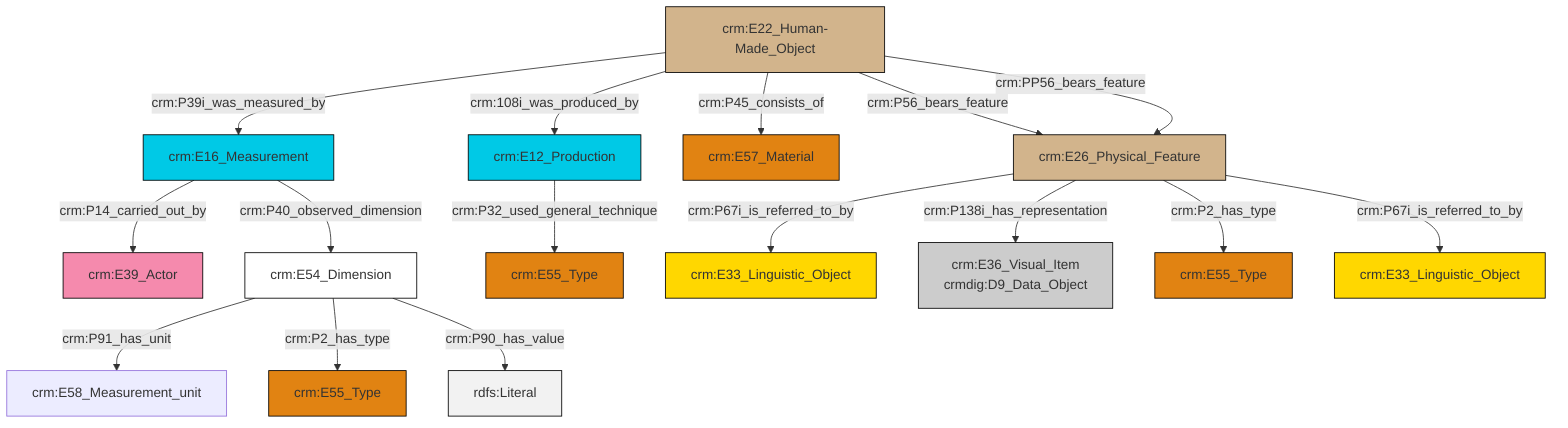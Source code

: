 graph TD
classDef Literal fill:#f2f2f2,stroke:#000000;
classDef CRM_Entity fill:#FFFFFF,stroke:#000000;
classDef Temporal_Entity fill:#00C9E6, stroke:#000000;
classDef Type fill:#E18312, stroke:#000000;
classDef Time-Span fill:#2C9C91, stroke:#000000;
classDef Appellation fill:#FFEB7F, stroke:#000000;
classDef Place fill:#008836, stroke:#000000;
classDef Persistent_Item fill:#B266B2, stroke:#000000;
classDef Conceptual_Object fill:#FFD700, stroke:#000000;
classDef Physical_Thing fill:#D2B48C, stroke:#000000;
classDef Actor fill:#f58aad, stroke:#000000;
classDef PC_Classes fill:#4ce600, stroke:#000000;
classDef Multi fill:#cccccc,stroke:#000000;

0["crm:E26_Physical_Feature"]:::Physical_Thing -->|crm:P67i_is_referred_to_by| 2["crm:E33_Linguistic_Object"]:::Conceptual_Object
11["crm:E54_Dimension"]:::CRM_Entity -->|crm:P91_has_unit| 12["crm:E58_Measurement_unit"]:::Default
13["crm:E22_Human-Made_Object"]:::Physical_Thing -->|crm:P39i_was_measured_by| 14["crm:E16_Measurement"]:::Temporal_Entity
13["crm:E22_Human-Made_Object"]:::Physical_Thing -->|crm:108i_was_produced_by| 17["crm:E12_Production"]:::Temporal_Entity
13["crm:E22_Human-Made_Object"]:::Physical_Thing -->|crm:P45_consists_of| 18["crm:E57_Material"]:::Type
0["crm:E26_Physical_Feature"]:::Physical_Thing -->|crm:P138i_has_representation| 3["crm:E36_Visual_Item<br>crmdig:D9_Data_Object"]:::Multi
0["crm:E26_Physical_Feature"]:::Physical_Thing -->|crm:P2_has_type| 15["crm:E55_Type"]:::Type
13["crm:E22_Human-Made_Object"]:::Physical_Thing -->|crm:P56_bears_feature| 0["crm:E26_Physical_Feature"]:::Physical_Thing
17["crm:E12_Production"]:::Temporal_Entity -->|crm:P32_used_general_technique| 6["crm:E55_Type"]:::Type
0["crm:E26_Physical_Feature"]:::Physical_Thing -->|crm:P67i_is_referred_to_by| 9["crm:E33_Linguistic_Object"]:::Conceptual_Object
14["crm:E16_Measurement"]:::Temporal_Entity -->|crm:P14_carried_out_by| 20["crm:E39_Actor"]:::Actor
11["crm:E54_Dimension"]:::CRM_Entity -->|crm:P2_has_type| 25["crm:E55_Type"]:::Type
14["crm:E16_Measurement"]:::Temporal_Entity -->|crm:P40_observed_dimension| 11["crm:E54_Dimension"]:::CRM_Entity
13["crm:E22_Human-Made_Object"]:::Physical_Thing -->|crm:PP56_bears_feature| 0["crm:E26_Physical_Feature"]:::Physical_Thing
11["crm:E54_Dimension"]:::CRM_Entity -->|crm:P90_has_value| 29[rdfs:Literal]:::Literal